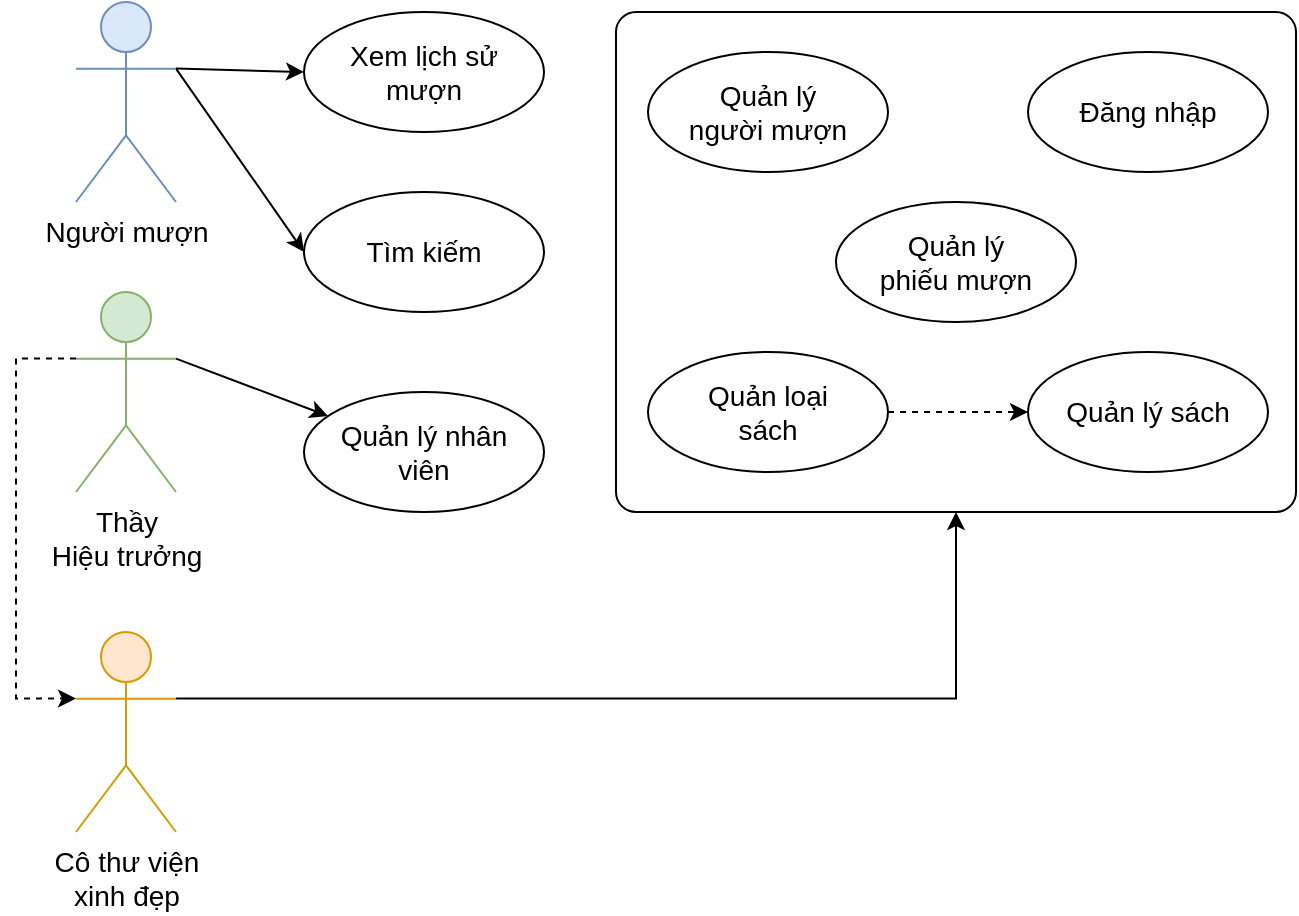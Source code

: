 <mxfile version="15.6.6" type="github" pages="2">
  <diagram id="GBJeokmdrCC2gT9NmFFP" name="Chức năng tổng quan">
    <mxGraphModel dx="1199" dy="611" grid="1" gridSize="10" guides="1" tooltips="1" connect="1" arrows="1" fold="1" page="1" pageScale="1" pageWidth="827" pageHeight="1169" math="0" shadow="0">
      <root>
        <mxCell id="0" />
        <mxCell id="1" parent="0" />
        <mxCell id="E9-ARF6o8f1vIJOu7_sz-8" value="" style="rounded=1;whiteSpace=wrap;html=1;labelBackgroundColor=default;fontSize=14;fontColor=default;strokeColor=default;fillColor=default;arcSize=4;" vertex="1" parent="1">
          <mxGeometry x="450" y="240" width="340" height="250" as="geometry" />
        </mxCell>
        <mxCell id="V0e8xGoyZVRUdur8J4RT-3" style="rounded=0;orthogonalLoop=1;jettySize=auto;html=1;entryX=0;entryY=0.5;entryDx=0;entryDy=0;fontSize=14;fontColor=default;dashed=1;strokeColor=default;labelBackgroundColor=default;spacing=18;fillColor=default;" edge="1" parent="1" source="V0e8xGoyZVRUdur8J4RT-1" target="V0e8xGoyZVRUdur8J4RT-2">
          <mxGeometry relative="1" as="geometry" />
        </mxCell>
        <mxCell id="V0e8xGoyZVRUdur8J4RT-1" value="&lt;font style=&quot;font-size: 14px&quot;&gt;Quản loại sách&lt;br&gt;&lt;/font&gt;" style="ellipse;whiteSpace=wrap;html=1;fillColor=default;strokeColor=default;fontColor=default;labelBackgroundColor=default;spacing=18;" vertex="1" parent="1">
          <mxGeometry x="466" y="410" width="120" height="60" as="geometry" />
        </mxCell>
        <mxCell id="V0e8xGoyZVRUdur8J4RT-2" value="&lt;font style=&quot;font-size: 14px&quot;&gt;Quản lý sách&lt;br&gt;&lt;/font&gt;" style="ellipse;whiteSpace=wrap;html=1;fillColor=default;strokeColor=default;fontColor=default;labelBackgroundColor=default;spacing=18;" vertex="1" parent="1">
          <mxGeometry x="656" y="410" width="120" height="60" as="geometry" />
        </mxCell>
        <mxCell id="V0e8xGoyZVRUdur8J4RT-7" value="&lt;font style=&quot;font-size: 14px&quot;&gt;Quản lý người mượn&lt;br&gt;&lt;/font&gt;" style="ellipse;whiteSpace=wrap;html=1;fillColor=default;strokeColor=default;fontColor=default;labelBackgroundColor=default;spacing=18;" vertex="1" parent="1">
          <mxGeometry x="466" y="260" width="120" height="60" as="geometry" />
        </mxCell>
        <mxCell id="V0e8xGoyZVRUdur8J4RT-9" value="&lt;font style=&quot;font-size: 14px&quot;&gt;Quản lý phiếu mượn&lt;br&gt;&lt;/font&gt;" style="ellipse;whiteSpace=wrap;html=1;fillColor=default;strokeColor=default;fontColor=default;labelBackgroundColor=default;spacing=18;" vertex="1" parent="1">
          <mxGeometry x="560" y="335" width="120" height="60" as="geometry" />
        </mxCell>
        <mxCell id="V0e8xGoyZVRUdur8J4RT-11" value="&lt;font style=&quot;font-size: 14px&quot;&gt;Quản lý nhân viên&lt;br&gt;&lt;/font&gt;" style="ellipse;whiteSpace=wrap;html=1;fillColor=default;strokeColor=default;fontColor=default;labelBackgroundColor=default;spacing=18;" vertex="1" parent="1">
          <mxGeometry x="294" y="430" width="120" height="60" as="geometry" />
        </mxCell>
        <mxCell id="V0e8xGoyZVRUdur8J4RT-14" value="&lt;font style=&quot;font-size: 14px&quot;&gt;Đăng nhập&lt;br&gt;&lt;/font&gt;" style="ellipse;whiteSpace=wrap;html=1;fillColor=default;strokeColor=default;fontColor=default;labelBackgroundColor=default;spacing=18;" vertex="1" parent="1">
          <mxGeometry x="656" y="260" width="120" height="60" as="geometry" />
        </mxCell>
        <mxCell id="V0e8xGoyZVRUdur8J4RT-21" style="edgeStyle=none;rounded=0;orthogonalLoop=1;jettySize=auto;html=1;exitX=1;exitY=0.333;exitDx=0;exitDy=0;exitPerimeter=0;labelBackgroundColor=default;fontSize=14;fontColor=default;strokeColor=default;fillColor=default;" edge="1" parent="1" source="V0e8xGoyZVRUdur8J4RT-15" target="V0e8xGoyZVRUdur8J4RT-11">
          <mxGeometry relative="1" as="geometry" />
        </mxCell>
        <mxCell id="V0e8xGoyZVRUdur8J4RT-22" style="edgeStyle=orthogonalEdgeStyle;rounded=0;orthogonalLoop=1;jettySize=auto;html=1;entryX=0;entryY=0.333;entryDx=0;entryDy=0;entryPerimeter=0;labelBackgroundColor=default;fontSize=14;fontColor=default;strokeColor=default;fillColor=default;exitX=0;exitY=0.333;exitDx=0;exitDy=0;exitPerimeter=0;dashed=1;" edge="1" parent="1" source="V0e8xGoyZVRUdur8J4RT-15" target="V0e8xGoyZVRUdur8J4RT-16">
          <mxGeometry relative="1" as="geometry">
            <Array as="points">
              <mxPoint x="150" y="413" />
              <mxPoint x="150" y="583" />
            </Array>
          </mxGeometry>
        </mxCell>
        <mxCell id="V0e8xGoyZVRUdur8J4RT-15" value="Thầy&lt;br&gt;Hiệu trưởng" style="shape=umlActor;verticalLabelPosition=bottom;verticalAlign=top;html=1;outlineConnect=0;labelBackgroundColor=default;fontSize=14;strokeColor=#82b366;fillColor=#d5e8d4;fontColor=default;" vertex="1" parent="1">
          <mxGeometry x="180" y="380" width="50" height="100" as="geometry" />
        </mxCell>
        <mxCell id="tE_Ta2a3HhB0j0G_0Sxn-4" style="edgeStyle=orthogonalEdgeStyle;rounded=0;orthogonalLoop=1;jettySize=auto;html=1;exitX=1;exitY=0.333;exitDx=0;exitDy=0;exitPerimeter=0;entryX=0.5;entryY=1;entryDx=0;entryDy=0;labelBackgroundColor=default;fontSize=14;fontColor=default;strokeColor=default;fillColor=default;" edge="1" parent="1" source="V0e8xGoyZVRUdur8J4RT-16" target="E9-ARF6o8f1vIJOu7_sz-8">
          <mxGeometry relative="1" as="geometry" />
        </mxCell>
        <mxCell id="V0e8xGoyZVRUdur8J4RT-16" value="Cô thư viện&lt;br&gt;xinh đẹp" style="shape=umlActor;verticalLabelPosition=bottom;verticalAlign=top;html=1;outlineConnect=0;labelBackgroundColor=default;fontSize=14;strokeColor=#d79b00;fillColor=#ffe6cc;fontColor=default;" vertex="1" parent="1">
          <mxGeometry x="180" y="550" width="50" height="100" as="geometry" />
        </mxCell>
        <mxCell id="tE_Ta2a3HhB0j0G_0Sxn-2" style="edgeStyle=none;rounded=0;orthogonalLoop=1;jettySize=auto;html=1;exitX=1;exitY=0.333;exitDx=0;exitDy=0;exitPerimeter=0;entryX=0;entryY=0.5;entryDx=0;entryDy=0;labelBackgroundColor=default;fontSize=14;fontColor=default;strokeColor=default;fillColor=default;" edge="1" parent="1" source="E9-ARF6o8f1vIJOu7_sz-10" target="E9-ARF6o8f1vIJOu7_sz-13">
          <mxGeometry relative="1" as="geometry" />
        </mxCell>
        <mxCell id="tE_Ta2a3HhB0j0G_0Sxn-3" style="edgeStyle=none;rounded=0;orthogonalLoop=1;jettySize=auto;html=1;exitX=1;exitY=0.333;exitDx=0;exitDy=0;exitPerimeter=0;entryX=0;entryY=0.5;entryDx=0;entryDy=0;labelBackgroundColor=default;fontSize=14;fontColor=default;strokeColor=default;fillColor=default;" edge="1" parent="1" source="E9-ARF6o8f1vIJOu7_sz-10" target="E9-ARF6o8f1vIJOu7_sz-11">
          <mxGeometry relative="1" as="geometry" />
        </mxCell>
        <mxCell id="E9-ARF6o8f1vIJOu7_sz-10" value="Người mượn" style="shape=umlActor;verticalLabelPosition=bottom;verticalAlign=top;html=1;outlineConnect=0;labelBackgroundColor=default;fontSize=14;strokeColor=#6c8ebf;fillColor=#dae8fc;fontColor=default;" vertex="1" parent="1">
          <mxGeometry x="180" y="235" width="50" height="100" as="geometry" />
        </mxCell>
        <mxCell id="E9-ARF6o8f1vIJOu7_sz-11" value="&lt;font style=&quot;font-size: 14px&quot;&gt;Tìm kiếm&lt;br&gt;&lt;/font&gt;" style="ellipse;whiteSpace=wrap;html=1;fillColor=default;strokeColor=default;fontColor=default;labelBackgroundColor=default;spacing=18;" vertex="1" parent="1">
          <mxGeometry x="294" y="330" width="120" height="60" as="geometry" />
        </mxCell>
        <mxCell id="E9-ARF6o8f1vIJOu7_sz-13" value="&lt;font style=&quot;font-size: 14px&quot;&gt;Xem lịch sử mượn&lt;br&gt;&lt;/font&gt;" style="ellipse;whiteSpace=wrap;html=1;fillColor=default;strokeColor=default;fontColor=default;labelBackgroundColor=default;spacing=18;" vertex="1" parent="1">
          <mxGeometry x="294" y="240" width="120" height="60" as="geometry" />
        </mxCell>
      </root>
    </mxGraphModel>
  </diagram>
  <diagram id="-gtvZz-4FizqIAPCJomf" name="Quản lý nhân viên">
    <mxGraphModel dx="1019" dy="519" grid="1" gridSize="10" guides="1" tooltips="1" connect="1" arrows="1" fold="1" page="1" pageScale="1" pageWidth="827" pageHeight="1169" math="0" shadow="0">
      <root>
        <mxCell id="Ks27z-4FAGLyfxJuws84-0" />
        <mxCell id="Ks27z-4FAGLyfxJuws84-1" parent="Ks27z-4FAGLyfxJuws84-0" />
      </root>
    </mxGraphModel>
  </diagram>
</mxfile>
